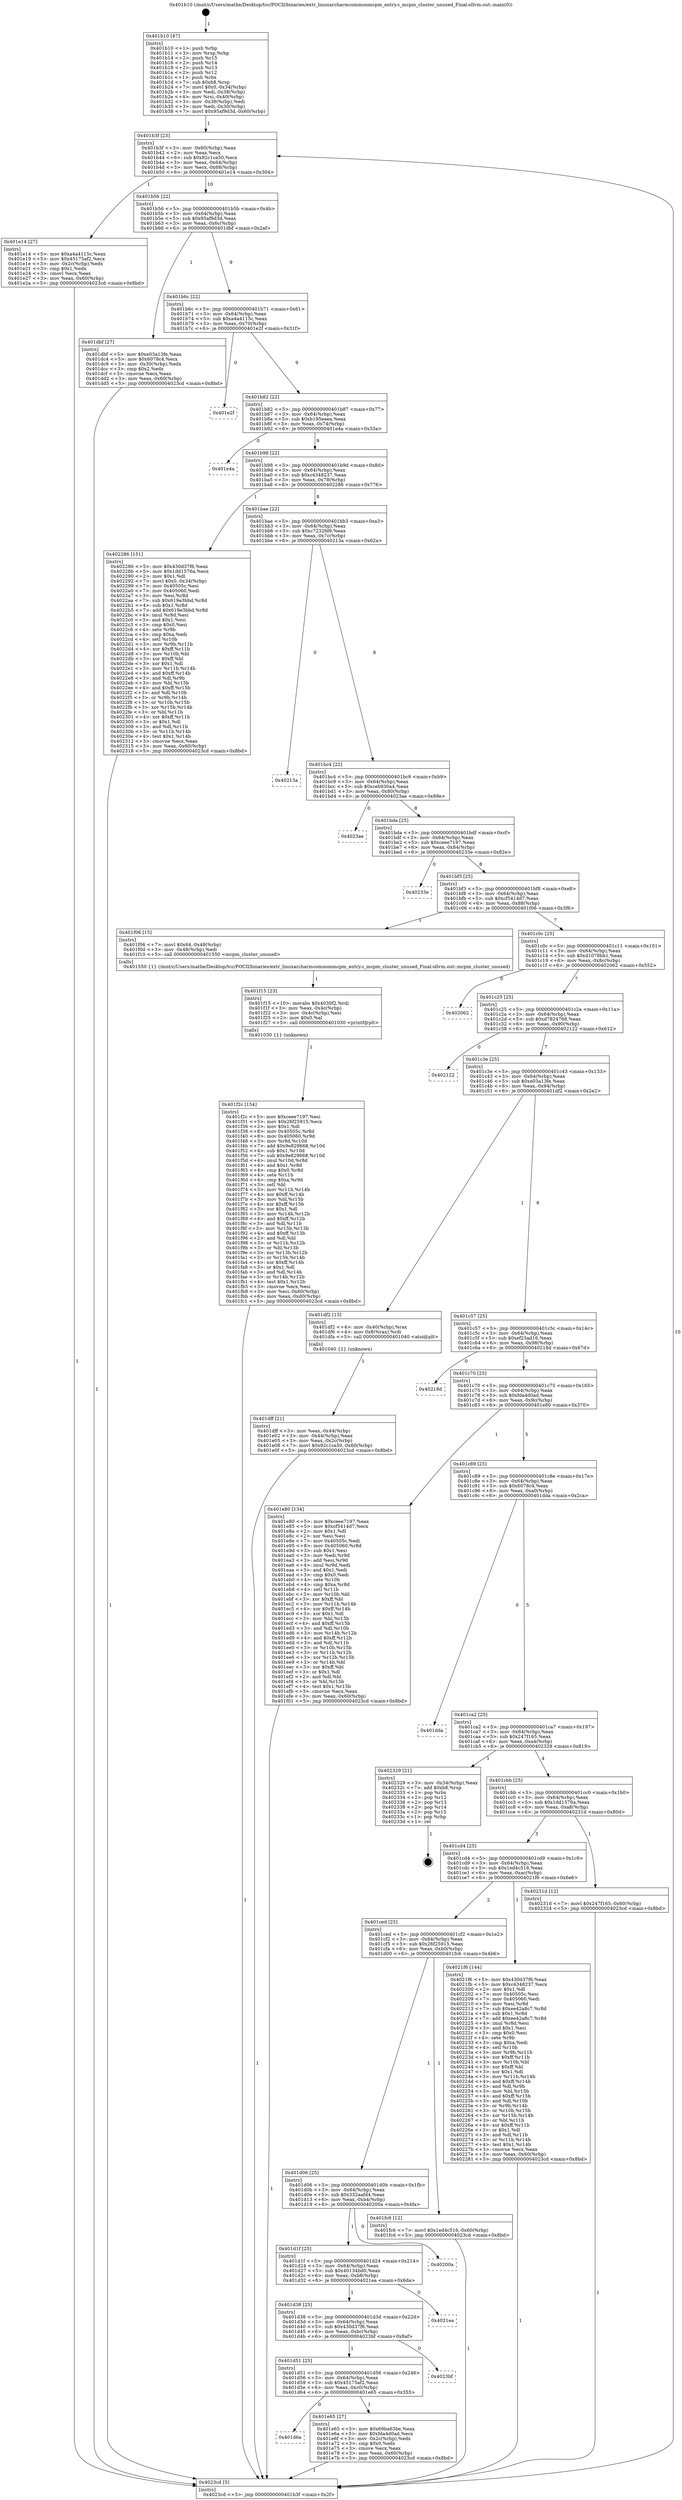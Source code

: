 digraph "0x401b10" {
  label = "0x401b10 (/mnt/c/Users/mathe/Desktop/tcc/POCII/binaries/extr_linuxarcharmcommonmcpm_entry.c_mcpm_cluster_unused_Final-ollvm.out::main(0))"
  labelloc = "t"
  node[shape=record]

  Entry [label="",width=0.3,height=0.3,shape=circle,fillcolor=black,style=filled]
  "0x401b3f" [label="{
     0x401b3f [23]\l
     | [instrs]\l
     &nbsp;&nbsp;0x401b3f \<+3\>: mov -0x60(%rbp),%eax\l
     &nbsp;&nbsp;0x401b42 \<+2\>: mov %eax,%ecx\l
     &nbsp;&nbsp;0x401b44 \<+6\>: sub $0x92c1ca50,%ecx\l
     &nbsp;&nbsp;0x401b4a \<+3\>: mov %eax,-0x64(%rbp)\l
     &nbsp;&nbsp;0x401b4d \<+3\>: mov %ecx,-0x68(%rbp)\l
     &nbsp;&nbsp;0x401b50 \<+6\>: je 0000000000401e14 \<main+0x304\>\l
  }"]
  "0x401e14" [label="{
     0x401e14 [27]\l
     | [instrs]\l
     &nbsp;&nbsp;0x401e14 \<+5\>: mov $0xa4a4115c,%eax\l
     &nbsp;&nbsp;0x401e19 \<+5\>: mov $0x45175af2,%ecx\l
     &nbsp;&nbsp;0x401e1e \<+3\>: mov -0x2c(%rbp),%edx\l
     &nbsp;&nbsp;0x401e21 \<+3\>: cmp $0x1,%edx\l
     &nbsp;&nbsp;0x401e24 \<+3\>: cmovl %ecx,%eax\l
     &nbsp;&nbsp;0x401e27 \<+3\>: mov %eax,-0x60(%rbp)\l
     &nbsp;&nbsp;0x401e2a \<+5\>: jmp 00000000004023cd \<main+0x8bd\>\l
  }"]
  "0x401b56" [label="{
     0x401b56 [22]\l
     | [instrs]\l
     &nbsp;&nbsp;0x401b56 \<+5\>: jmp 0000000000401b5b \<main+0x4b\>\l
     &nbsp;&nbsp;0x401b5b \<+3\>: mov -0x64(%rbp),%eax\l
     &nbsp;&nbsp;0x401b5e \<+5\>: sub $0x95af9d3d,%eax\l
     &nbsp;&nbsp;0x401b63 \<+3\>: mov %eax,-0x6c(%rbp)\l
     &nbsp;&nbsp;0x401b66 \<+6\>: je 0000000000401dbf \<main+0x2af\>\l
  }"]
  Exit [label="",width=0.3,height=0.3,shape=circle,fillcolor=black,style=filled,peripheries=2]
  "0x401dbf" [label="{
     0x401dbf [27]\l
     | [instrs]\l
     &nbsp;&nbsp;0x401dbf \<+5\>: mov $0xe03a13fe,%eax\l
     &nbsp;&nbsp;0x401dc4 \<+5\>: mov $0x6078c4,%ecx\l
     &nbsp;&nbsp;0x401dc9 \<+3\>: mov -0x30(%rbp),%edx\l
     &nbsp;&nbsp;0x401dcc \<+3\>: cmp $0x2,%edx\l
     &nbsp;&nbsp;0x401dcf \<+3\>: cmovne %ecx,%eax\l
     &nbsp;&nbsp;0x401dd2 \<+3\>: mov %eax,-0x60(%rbp)\l
     &nbsp;&nbsp;0x401dd5 \<+5\>: jmp 00000000004023cd \<main+0x8bd\>\l
  }"]
  "0x401b6c" [label="{
     0x401b6c [22]\l
     | [instrs]\l
     &nbsp;&nbsp;0x401b6c \<+5\>: jmp 0000000000401b71 \<main+0x61\>\l
     &nbsp;&nbsp;0x401b71 \<+3\>: mov -0x64(%rbp),%eax\l
     &nbsp;&nbsp;0x401b74 \<+5\>: sub $0xa4a4115c,%eax\l
     &nbsp;&nbsp;0x401b79 \<+3\>: mov %eax,-0x70(%rbp)\l
     &nbsp;&nbsp;0x401b7c \<+6\>: je 0000000000401e2f \<main+0x31f\>\l
  }"]
  "0x4023cd" [label="{
     0x4023cd [5]\l
     | [instrs]\l
     &nbsp;&nbsp;0x4023cd \<+5\>: jmp 0000000000401b3f \<main+0x2f\>\l
  }"]
  "0x401b10" [label="{
     0x401b10 [47]\l
     | [instrs]\l
     &nbsp;&nbsp;0x401b10 \<+1\>: push %rbp\l
     &nbsp;&nbsp;0x401b11 \<+3\>: mov %rsp,%rbp\l
     &nbsp;&nbsp;0x401b14 \<+2\>: push %r15\l
     &nbsp;&nbsp;0x401b16 \<+2\>: push %r14\l
     &nbsp;&nbsp;0x401b18 \<+2\>: push %r13\l
     &nbsp;&nbsp;0x401b1a \<+2\>: push %r12\l
     &nbsp;&nbsp;0x401b1c \<+1\>: push %rbx\l
     &nbsp;&nbsp;0x401b1d \<+7\>: sub $0xb8,%rsp\l
     &nbsp;&nbsp;0x401b24 \<+7\>: movl $0x0,-0x34(%rbp)\l
     &nbsp;&nbsp;0x401b2b \<+3\>: mov %edi,-0x38(%rbp)\l
     &nbsp;&nbsp;0x401b2e \<+4\>: mov %rsi,-0x40(%rbp)\l
     &nbsp;&nbsp;0x401b32 \<+3\>: mov -0x38(%rbp),%edi\l
     &nbsp;&nbsp;0x401b35 \<+3\>: mov %edi,-0x30(%rbp)\l
     &nbsp;&nbsp;0x401b38 \<+7\>: movl $0x95af9d3d,-0x60(%rbp)\l
  }"]
  "0x401f2c" [label="{
     0x401f2c [154]\l
     | [instrs]\l
     &nbsp;&nbsp;0x401f2c \<+5\>: mov $0xceee7197,%esi\l
     &nbsp;&nbsp;0x401f31 \<+5\>: mov $0x26f25915,%ecx\l
     &nbsp;&nbsp;0x401f36 \<+2\>: mov $0x1,%dl\l
     &nbsp;&nbsp;0x401f38 \<+8\>: mov 0x40505c,%r8d\l
     &nbsp;&nbsp;0x401f40 \<+8\>: mov 0x405060,%r9d\l
     &nbsp;&nbsp;0x401f48 \<+3\>: mov %r8d,%r10d\l
     &nbsp;&nbsp;0x401f4b \<+7\>: add $0x9e829668,%r10d\l
     &nbsp;&nbsp;0x401f52 \<+4\>: sub $0x1,%r10d\l
     &nbsp;&nbsp;0x401f56 \<+7\>: sub $0x9e829668,%r10d\l
     &nbsp;&nbsp;0x401f5d \<+4\>: imul %r10d,%r8d\l
     &nbsp;&nbsp;0x401f61 \<+4\>: and $0x1,%r8d\l
     &nbsp;&nbsp;0x401f65 \<+4\>: cmp $0x0,%r8d\l
     &nbsp;&nbsp;0x401f69 \<+4\>: sete %r11b\l
     &nbsp;&nbsp;0x401f6d \<+4\>: cmp $0xa,%r9d\l
     &nbsp;&nbsp;0x401f71 \<+3\>: setl %bl\l
     &nbsp;&nbsp;0x401f74 \<+3\>: mov %r11b,%r14b\l
     &nbsp;&nbsp;0x401f77 \<+4\>: xor $0xff,%r14b\l
     &nbsp;&nbsp;0x401f7b \<+3\>: mov %bl,%r15b\l
     &nbsp;&nbsp;0x401f7e \<+4\>: xor $0xff,%r15b\l
     &nbsp;&nbsp;0x401f82 \<+3\>: xor $0x1,%dl\l
     &nbsp;&nbsp;0x401f85 \<+3\>: mov %r14b,%r12b\l
     &nbsp;&nbsp;0x401f88 \<+4\>: and $0xff,%r12b\l
     &nbsp;&nbsp;0x401f8c \<+3\>: and %dl,%r11b\l
     &nbsp;&nbsp;0x401f8f \<+3\>: mov %r15b,%r13b\l
     &nbsp;&nbsp;0x401f92 \<+4\>: and $0xff,%r13b\l
     &nbsp;&nbsp;0x401f96 \<+2\>: and %dl,%bl\l
     &nbsp;&nbsp;0x401f98 \<+3\>: or %r11b,%r12b\l
     &nbsp;&nbsp;0x401f9b \<+3\>: or %bl,%r13b\l
     &nbsp;&nbsp;0x401f9e \<+3\>: xor %r13b,%r12b\l
     &nbsp;&nbsp;0x401fa1 \<+3\>: or %r15b,%r14b\l
     &nbsp;&nbsp;0x401fa4 \<+4\>: xor $0xff,%r14b\l
     &nbsp;&nbsp;0x401fa8 \<+3\>: or $0x1,%dl\l
     &nbsp;&nbsp;0x401fab \<+3\>: and %dl,%r14b\l
     &nbsp;&nbsp;0x401fae \<+3\>: or %r14b,%r12b\l
     &nbsp;&nbsp;0x401fb1 \<+4\>: test $0x1,%r12b\l
     &nbsp;&nbsp;0x401fb5 \<+3\>: cmovne %ecx,%esi\l
     &nbsp;&nbsp;0x401fb8 \<+3\>: mov %esi,-0x60(%rbp)\l
     &nbsp;&nbsp;0x401fbb \<+6\>: mov %eax,-0xd0(%rbp)\l
     &nbsp;&nbsp;0x401fc1 \<+5\>: jmp 00000000004023cd \<main+0x8bd\>\l
  }"]
  "0x401e2f" [label="{
     0x401e2f\l
  }", style=dashed]
  "0x401b82" [label="{
     0x401b82 [22]\l
     | [instrs]\l
     &nbsp;&nbsp;0x401b82 \<+5\>: jmp 0000000000401b87 \<main+0x77\>\l
     &nbsp;&nbsp;0x401b87 \<+3\>: mov -0x64(%rbp),%eax\l
     &nbsp;&nbsp;0x401b8a \<+5\>: sub $0xb195eaea,%eax\l
     &nbsp;&nbsp;0x401b8f \<+3\>: mov %eax,-0x74(%rbp)\l
     &nbsp;&nbsp;0x401b92 \<+6\>: je 0000000000401e4a \<main+0x33a\>\l
  }"]
  "0x401f15" [label="{
     0x401f15 [23]\l
     | [instrs]\l
     &nbsp;&nbsp;0x401f15 \<+10\>: movabs $0x4030f2,%rdi\l
     &nbsp;&nbsp;0x401f1f \<+3\>: mov %eax,-0x4c(%rbp)\l
     &nbsp;&nbsp;0x401f22 \<+3\>: mov -0x4c(%rbp),%esi\l
     &nbsp;&nbsp;0x401f25 \<+2\>: mov $0x0,%al\l
     &nbsp;&nbsp;0x401f27 \<+5\>: call 0000000000401030 \<printf@plt\>\l
     | [calls]\l
     &nbsp;&nbsp;0x401030 \{1\} (unknown)\l
  }"]
  "0x401e4a" [label="{
     0x401e4a\l
  }", style=dashed]
  "0x401b98" [label="{
     0x401b98 [22]\l
     | [instrs]\l
     &nbsp;&nbsp;0x401b98 \<+5\>: jmp 0000000000401b9d \<main+0x8d\>\l
     &nbsp;&nbsp;0x401b9d \<+3\>: mov -0x64(%rbp),%eax\l
     &nbsp;&nbsp;0x401ba0 \<+5\>: sub $0xc4348237,%eax\l
     &nbsp;&nbsp;0x401ba5 \<+3\>: mov %eax,-0x78(%rbp)\l
     &nbsp;&nbsp;0x401ba8 \<+6\>: je 0000000000402286 \<main+0x776\>\l
  }"]
  "0x401d6a" [label="{
     0x401d6a\l
  }", style=dashed]
  "0x402286" [label="{
     0x402286 [151]\l
     | [instrs]\l
     &nbsp;&nbsp;0x402286 \<+5\>: mov $0x430d37f6,%eax\l
     &nbsp;&nbsp;0x40228b \<+5\>: mov $0x1dd1576a,%ecx\l
     &nbsp;&nbsp;0x402290 \<+2\>: mov $0x1,%dl\l
     &nbsp;&nbsp;0x402292 \<+7\>: movl $0x0,-0x34(%rbp)\l
     &nbsp;&nbsp;0x402299 \<+7\>: mov 0x40505c,%esi\l
     &nbsp;&nbsp;0x4022a0 \<+7\>: mov 0x405060,%edi\l
     &nbsp;&nbsp;0x4022a7 \<+3\>: mov %esi,%r8d\l
     &nbsp;&nbsp;0x4022aa \<+7\>: sub $0x619e3bbd,%r8d\l
     &nbsp;&nbsp;0x4022b1 \<+4\>: sub $0x1,%r8d\l
     &nbsp;&nbsp;0x4022b5 \<+7\>: add $0x619e3bbd,%r8d\l
     &nbsp;&nbsp;0x4022bc \<+4\>: imul %r8d,%esi\l
     &nbsp;&nbsp;0x4022c0 \<+3\>: and $0x1,%esi\l
     &nbsp;&nbsp;0x4022c3 \<+3\>: cmp $0x0,%esi\l
     &nbsp;&nbsp;0x4022c6 \<+4\>: sete %r9b\l
     &nbsp;&nbsp;0x4022ca \<+3\>: cmp $0xa,%edi\l
     &nbsp;&nbsp;0x4022cd \<+4\>: setl %r10b\l
     &nbsp;&nbsp;0x4022d1 \<+3\>: mov %r9b,%r11b\l
     &nbsp;&nbsp;0x4022d4 \<+4\>: xor $0xff,%r11b\l
     &nbsp;&nbsp;0x4022d8 \<+3\>: mov %r10b,%bl\l
     &nbsp;&nbsp;0x4022db \<+3\>: xor $0xff,%bl\l
     &nbsp;&nbsp;0x4022de \<+3\>: xor $0x1,%dl\l
     &nbsp;&nbsp;0x4022e1 \<+3\>: mov %r11b,%r14b\l
     &nbsp;&nbsp;0x4022e4 \<+4\>: and $0xff,%r14b\l
     &nbsp;&nbsp;0x4022e8 \<+3\>: and %dl,%r9b\l
     &nbsp;&nbsp;0x4022eb \<+3\>: mov %bl,%r15b\l
     &nbsp;&nbsp;0x4022ee \<+4\>: and $0xff,%r15b\l
     &nbsp;&nbsp;0x4022f2 \<+3\>: and %dl,%r10b\l
     &nbsp;&nbsp;0x4022f5 \<+3\>: or %r9b,%r14b\l
     &nbsp;&nbsp;0x4022f8 \<+3\>: or %r10b,%r15b\l
     &nbsp;&nbsp;0x4022fb \<+3\>: xor %r15b,%r14b\l
     &nbsp;&nbsp;0x4022fe \<+3\>: or %bl,%r11b\l
     &nbsp;&nbsp;0x402301 \<+4\>: xor $0xff,%r11b\l
     &nbsp;&nbsp;0x402305 \<+3\>: or $0x1,%dl\l
     &nbsp;&nbsp;0x402308 \<+3\>: and %dl,%r11b\l
     &nbsp;&nbsp;0x40230b \<+3\>: or %r11b,%r14b\l
     &nbsp;&nbsp;0x40230e \<+4\>: test $0x1,%r14b\l
     &nbsp;&nbsp;0x402312 \<+3\>: cmovne %ecx,%eax\l
     &nbsp;&nbsp;0x402315 \<+3\>: mov %eax,-0x60(%rbp)\l
     &nbsp;&nbsp;0x402318 \<+5\>: jmp 00000000004023cd \<main+0x8bd\>\l
  }"]
  "0x401bae" [label="{
     0x401bae [22]\l
     | [instrs]\l
     &nbsp;&nbsp;0x401bae \<+5\>: jmp 0000000000401bb3 \<main+0xa3\>\l
     &nbsp;&nbsp;0x401bb3 \<+3\>: mov -0x64(%rbp),%eax\l
     &nbsp;&nbsp;0x401bb6 \<+5\>: sub $0xc7232fd9,%eax\l
     &nbsp;&nbsp;0x401bbb \<+3\>: mov %eax,-0x7c(%rbp)\l
     &nbsp;&nbsp;0x401bbe \<+6\>: je 000000000040213a \<main+0x62a\>\l
  }"]
  "0x401e65" [label="{
     0x401e65 [27]\l
     | [instrs]\l
     &nbsp;&nbsp;0x401e65 \<+5\>: mov $0x69ba63be,%eax\l
     &nbsp;&nbsp;0x401e6a \<+5\>: mov $0xfda4d0ad,%ecx\l
     &nbsp;&nbsp;0x401e6f \<+3\>: mov -0x2c(%rbp),%edx\l
     &nbsp;&nbsp;0x401e72 \<+3\>: cmp $0x0,%edx\l
     &nbsp;&nbsp;0x401e75 \<+3\>: cmove %ecx,%eax\l
     &nbsp;&nbsp;0x401e78 \<+3\>: mov %eax,-0x60(%rbp)\l
     &nbsp;&nbsp;0x401e7b \<+5\>: jmp 00000000004023cd \<main+0x8bd\>\l
  }"]
  "0x40213a" [label="{
     0x40213a\l
  }", style=dashed]
  "0x401bc4" [label="{
     0x401bc4 [22]\l
     | [instrs]\l
     &nbsp;&nbsp;0x401bc4 \<+5\>: jmp 0000000000401bc9 \<main+0xb9\>\l
     &nbsp;&nbsp;0x401bc9 \<+3\>: mov -0x64(%rbp),%eax\l
     &nbsp;&nbsp;0x401bcc \<+5\>: sub $0xceb930a4,%eax\l
     &nbsp;&nbsp;0x401bd1 \<+3\>: mov %eax,-0x80(%rbp)\l
     &nbsp;&nbsp;0x401bd4 \<+6\>: je 00000000004023ae \<main+0x89e\>\l
  }"]
  "0x401d51" [label="{
     0x401d51 [25]\l
     | [instrs]\l
     &nbsp;&nbsp;0x401d51 \<+5\>: jmp 0000000000401d56 \<main+0x246\>\l
     &nbsp;&nbsp;0x401d56 \<+3\>: mov -0x64(%rbp),%eax\l
     &nbsp;&nbsp;0x401d59 \<+5\>: sub $0x45175af2,%eax\l
     &nbsp;&nbsp;0x401d5e \<+6\>: mov %eax,-0xc0(%rbp)\l
     &nbsp;&nbsp;0x401d64 \<+6\>: je 0000000000401e65 \<main+0x355\>\l
  }"]
  "0x4023ae" [label="{
     0x4023ae\l
  }", style=dashed]
  "0x401bda" [label="{
     0x401bda [25]\l
     | [instrs]\l
     &nbsp;&nbsp;0x401bda \<+5\>: jmp 0000000000401bdf \<main+0xcf\>\l
     &nbsp;&nbsp;0x401bdf \<+3\>: mov -0x64(%rbp),%eax\l
     &nbsp;&nbsp;0x401be2 \<+5\>: sub $0xceee7197,%eax\l
     &nbsp;&nbsp;0x401be7 \<+6\>: mov %eax,-0x84(%rbp)\l
     &nbsp;&nbsp;0x401bed \<+6\>: je 000000000040233e \<main+0x82e\>\l
  }"]
  "0x4023bf" [label="{
     0x4023bf\l
  }", style=dashed]
  "0x40233e" [label="{
     0x40233e\l
  }", style=dashed]
  "0x401bf3" [label="{
     0x401bf3 [25]\l
     | [instrs]\l
     &nbsp;&nbsp;0x401bf3 \<+5\>: jmp 0000000000401bf8 \<main+0xe8\>\l
     &nbsp;&nbsp;0x401bf8 \<+3\>: mov -0x64(%rbp),%eax\l
     &nbsp;&nbsp;0x401bfb \<+5\>: sub $0xcf5414d7,%eax\l
     &nbsp;&nbsp;0x401c00 \<+6\>: mov %eax,-0x88(%rbp)\l
     &nbsp;&nbsp;0x401c06 \<+6\>: je 0000000000401f06 \<main+0x3f6\>\l
  }"]
  "0x401d38" [label="{
     0x401d38 [25]\l
     | [instrs]\l
     &nbsp;&nbsp;0x401d38 \<+5\>: jmp 0000000000401d3d \<main+0x22d\>\l
     &nbsp;&nbsp;0x401d3d \<+3\>: mov -0x64(%rbp),%eax\l
     &nbsp;&nbsp;0x401d40 \<+5\>: sub $0x430d37f6,%eax\l
     &nbsp;&nbsp;0x401d45 \<+6\>: mov %eax,-0xbc(%rbp)\l
     &nbsp;&nbsp;0x401d4b \<+6\>: je 00000000004023bf \<main+0x8af\>\l
  }"]
  "0x401f06" [label="{
     0x401f06 [15]\l
     | [instrs]\l
     &nbsp;&nbsp;0x401f06 \<+7\>: movl $0x64,-0x48(%rbp)\l
     &nbsp;&nbsp;0x401f0d \<+3\>: mov -0x48(%rbp),%edi\l
     &nbsp;&nbsp;0x401f10 \<+5\>: call 0000000000401550 \<mcpm_cluster_unused\>\l
     | [calls]\l
     &nbsp;&nbsp;0x401550 \{1\} (/mnt/c/Users/mathe/Desktop/tcc/POCII/binaries/extr_linuxarcharmcommonmcpm_entry.c_mcpm_cluster_unused_Final-ollvm.out::mcpm_cluster_unused)\l
  }"]
  "0x401c0c" [label="{
     0x401c0c [25]\l
     | [instrs]\l
     &nbsp;&nbsp;0x401c0c \<+5\>: jmp 0000000000401c11 \<main+0x101\>\l
     &nbsp;&nbsp;0x401c11 \<+3\>: mov -0x64(%rbp),%eax\l
     &nbsp;&nbsp;0x401c14 \<+5\>: sub $0xd1078bb1,%eax\l
     &nbsp;&nbsp;0x401c19 \<+6\>: mov %eax,-0x8c(%rbp)\l
     &nbsp;&nbsp;0x401c1f \<+6\>: je 0000000000402062 \<main+0x552\>\l
  }"]
  "0x4021ea" [label="{
     0x4021ea\l
  }", style=dashed]
  "0x402062" [label="{
     0x402062\l
  }", style=dashed]
  "0x401c25" [label="{
     0x401c25 [25]\l
     | [instrs]\l
     &nbsp;&nbsp;0x401c25 \<+5\>: jmp 0000000000401c2a \<main+0x11a\>\l
     &nbsp;&nbsp;0x401c2a \<+3\>: mov -0x64(%rbp),%eax\l
     &nbsp;&nbsp;0x401c2d \<+5\>: sub $0xd7824768,%eax\l
     &nbsp;&nbsp;0x401c32 \<+6\>: mov %eax,-0x90(%rbp)\l
     &nbsp;&nbsp;0x401c38 \<+6\>: je 0000000000402122 \<main+0x612\>\l
  }"]
  "0x401d1f" [label="{
     0x401d1f [25]\l
     | [instrs]\l
     &nbsp;&nbsp;0x401d1f \<+5\>: jmp 0000000000401d24 \<main+0x214\>\l
     &nbsp;&nbsp;0x401d24 \<+3\>: mov -0x64(%rbp),%eax\l
     &nbsp;&nbsp;0x401d27 \<+5\>: sub $0x40134bd0,%eax\l
     &nbsp;&nbsp;0x401d2c \<+6\>: mov %eax,-0xb8(%rbp)\l
     &nbsp;&nbsp;0x401d32 \<+6\>: je 00000000004021ea \<main+0x6da\>\l
  }"]
  "0x402122" [label="{
     0x402122\l
  }", style=dashed]
  "0x401c3e" [label="{
     0x401c3e [25]\l
     | [instrs]\l
     &nbsp;&nbsp;0x401c3e \<+5\>: jmp 0000000000401c43 \<main+0x133\>\l
     &nbsp;&nbsp;0x401c43 \<+3\>: mov -0x64(%rbp),%eax\l
     &nbsp;&nbsp;0x401c46 \<+5\>: sub $0xe03a13fe,%eax\l
     &nbsp;&nbsp;0x401c4b \<+6\>: mov %eax,-0x94(%rbp)\l
     &nbsp;&nbsp;0x401c51 \<+6\>: je 0000000000401df2 \<main+0x2e2\>\l
  }"]
  "0x40200a" [label="{
     0x40200a\l
  }", style=dashed]
  "0x401df2" [label="{
     0x401df2 [13]\l
     | [instrs]\l
     &nbsp;&nbsp;0x401df2 \<+4\>: mov -0x40(%rbp),%rax\l
     &nbsp;&nbsp;0x401df6 \<+4\>: mov 0x8(%rax),%rdi\l
     &nbsp;&nbsp;0x401dfa \<+5\>: call 0000000000401040 \<atoi@plt\>\l
     | [calls]\l
     &nbsp;&nbsp;0x401040 \{1\} (unknown)\l
  }"]
  "0x401c57" [label="{
     0x401c57 [25]\l
     | [instrs]\l
     &nbsp;&nbsp;0x401c57 \<+5\>: jmp 0000000000401c5c \<main+0x14c\>\l
     &nbsp;&nbsp;0x401c5c \<+3\>: mov -0x64(%rbp),%eax\l
     &nbsp;&nbsp;0x401c5f \<+5\>: sub $0xef23ad16,%eax\l
     &nbsp;&nbsp;0x401c64 \<+6\>: mov %eax,-0x98(%rbp)\l
     &nbsp;&nbsp;0x401c6a \<+6\>: je 000000000040218d \<main+0x67d\>\l
  }"]
  "0x401dff" [label="{
     0x401dff [21]\l
     | [instrs]\l
     &nbsp;&nbsp;0x401dff \<+3\>: mov %eax,-0x44(%rbp)\l
     &nbsp;&nbsp;0x401e02 \<+3\>: mov -0x44(%rbp),%eax\l
     &nbsp;&nbsp;0x401e05 \<+3\>: mov %eax,-0x2c(%rbp)\l
     &nbsp;&nbsp;0x401e08 \<+7\>: movl $0x92c1ca50,-0x60(%rbp)\l
     &nbsp;&nbsp;0x401e0f \<+5\>: jmp 00000000004023cd \<main+0x8bd\>\l
  }"]
  "0x401d06" [label="{
     0x401d06 [25]\l
     | [instrs]\l
     &nbsp;&nbsp;0x401d06 \<+5\>: jmp 0000000000401d0b \<main+0x1fb\>\l
     &nbsp;&nbsp;0x401d0b \<+3\>: mov -0x64(%rbp),%eax\l
     &nbsp;&nbsp;0x401d0e \<+5\>: sub $0x332aafd4,%eax\l
     &nbsp;&nbsp;0x401d13 \<+6\>: mov %eax,-0xb4(%rbp)\l
     &nbsp;&nbsp;0x401d19 \<+6\>: je 000000000040200a \<main+0x4fa\>\l
  }"]
  "0x40218d" [label="{
     0x40218d\l
  }", style=dashed]
  "0x401c70" [label="{
     0x401c70 [25]\l
     | [instrs]\l
     &nbsp;&nbsp;0x401c70 \<+5\>: jmp 0000000000401c75 \<main+0x165\>\l
     &nbsp;&nbsp;0x401c75 \<+3\>: mov -0x64(%rbp),%eax\l
     &nbsp;&nbsp;0x401c78 \<+5\>: sub $0xfda4d0ad,%eax\l
     &nbsp;&nbsp;0x401c7d \<+6\>: mov %eax,-0x9c(%rbp)\l
     &nbsp;&nbsp;0x401c83 \<+6\>: je 0000000000401e80 \<main+0x370\>\l
  }"]
  "0x401fc6" [label="{
     0x401fc6 [12]\l
     | [instrs]\l
     &nbsp;&nbsp;0x401fc6 \<+7\>: movl $0x1ed4c516,-0x60(%rbp)\l
     &nbsp;&nbsp;0x401fcd \<+5\>: jmp 00000000004023cd \<main+0x8bd\>\l
  }"]
  "0x401e80" [label="{
     0x401e80 [134]\l
     | [instrs]\l
     &nbsp;&nbsp;0x401e80 \<+5\>: mov $0xceee7197,%eax\l
     &nbsp;&nbsp;0x401e85 \<+5\>: mov $0xcf5414d7,%ecx\l
     &nbsp;&nbsp;0x401e8a \<+2\>: mov $0x1,%dl\l
     &nbsp;&nbsp;0x401e8c \<+2\>: xor %esi,%esi\l
     &nbsp;&nbsp;0x401e8e \<+7\>: mov 0x40505c,%edi\l
     &nbsp;&nbsp;0x401e95 \<+8\>: mov 0x405060,%r8d\l
     &nbsp;&nbsp;0x401e9d \<+3\>: sub $0x1,%esi\l
     &nbsp;&nbsp;0x401ea0 \<+3\>: mov %edi,%r9d\l
     &nbsp;&nbsp;0x401ea3 \<+3\>: add %esi,%r9d\l
     &nbsp;&nbsp;0x401ea6 \<+4\>: imul %r9d,%edi\l
     &nbsp;&nbsp;0x401eaa \<+3\>: and $0x1,%edi\l
     &nbsp;&nbsp;0x401ead \<+3\>: cmp $0x0,%edi\l
     &nbsp;&nbsp;0x401eb0 \<+4\>: sete %r10b\l
     &nbsp;&nbsp;0x401eb4 \<+4\>: cmp $0xa,%r8d\l
     &nbsp;&nbsp;0x401eb8 \<+4\>: setl %r11b\l
     &nbsp;&nbsp;0x401ebc \<+3\>: mov %r10b,%bl\l
     &nbsp;&nbsp;0x401ebf \<+3\>: xor $0xff,%bl\l
     &nbsp;&nbsp;0x401ec2 \<+3\>: mov %r11b,%r14b\l
     &nbsp;&nbsp;0x401ec5 \<+4\>: xor $0xff,%r14b\l
     &nbsp;&nbsp;0x401ec9 \<+3\>: xor $0x1,%dl\l
     &nbsp;&nbsp;0x401ecc \<+3\>: mov %bl,%r15b\l
     &nbsp;&nbsp;0x401ecf \<+4\>: and $0xff,%r15b\l
     &nbsp;&nbsp;0x401ed3 \<+3\>: and %dl,%r10b\l
     &nbsp;&nbsp;0x401ed6 \<+3\>: mov %r14b,%r12b\l
     &nbsp;&nbsp;0x401ed9 \<+4\>: and $0xff,%r12b\l
     &nbsp;&nbsp;0x401edd \<+3\>: and %dl,%r11b\l
     &nbsp;&nbsp;0x401ee0 \<+3\>: or %r10b,%r15b\l
     &nbsp;&nbsp;0x401ee3 \<+3\>: or %r11b,%r12b\l
     &nbsp;&nbsp;0x401ee6 \<+3\>: xor %r12b,%r15b\l
     &nbsp;&nbsp;0x401ee9 \<+3\>: or %r14b,%bl\l
     &nbsp;&nbsp;0x401eec \<+3\>: xor $0xff,%bl\l
     &nbsp;&nbsp;0x401eef \<+3\>: or $0x1,%dl\l
     &nbsp;&nbsp;0x401ef2 \<+2\>: and %dl,%bl\l
     &nbsp;&nbsp;0x401ef4 \<+3\>: or %bl,%r15b\l
     &nbsp;&nbsp;0x401ef7 \<+4\>: test $0x1,%r15b\l
     &nbsp;&nbsp;0x401efb \<+3\>: cmovne %ecx,%eax\l
     &nbsp;&nbsp;0x401efe \<+3\>: mov %eax,-0x60(%rbp)\l
     &nbsp;&nbsp;0x401f01 \<+5\>: jmp 00000000004023cd \<main+0x8bd\>\l
  }"]
  "0x401c89" [label="{
     0x401c89 [25]\l
     | [instrs]\l
     &nbsp;&nbsp;0x401c89 \<+5\>: jmp 0000000000401c8e \<main+0x17e\>\l
     &nbsp;&nbsp;0x401c8e \<+3\>: mov -0x64(%rbp),%eax\l
     &nbsp;&nbsp;0x401c91 \<+5\>: sub $0x6078c4,%eax\l
     &nbsp;&nbsp;0x401c96 \<+6\>: mov %eax,-0xa0(%rbp)\l
     &nbsp;&nbsp;0x401c9c \<+6\>: je 0000000000401dda \<main+0x2ca\>\l
  }"]
  "0x401ced" [label="{
     0x401ced [25]\l
     | [instrs]\l
     &nbsp;&nbsp;0x401ced \<+5\>: jmp 0000000000401cf2 \<main+0x1e2\>\l
     &nbsp;&nbsp;0x401cf2 \<+3\>: mov -0x64(%rbp),%eax\l
     &nbsp;&nbsp;0x401cf5 \<+5\>: sub $0x26f25915,%eax\l
     &nbsp;&nbsp;0x401cfa \<+6\>: mov %eax,-0xb0(%rbp)\l
     &nbsp;&nbsp;0x401d00 \<+6\>: je 0000000000401fc6 \<main+0x4b6\>\l
  }"]
  "0x401dda" [label="{
     0x401dda\l
  }", style=dashed]
  "0x401ca2" [label="{
     0x401ca2 [25]\l
     | [instrs]\l
     &nbsp;&nbsp;0x401ca2 \<+5\>: jmp 0000000000401ca7 \<main+0x197\>\l
     &nbsp;&nbsp;0x401ca7 \<+3\>: mov -0x64(%rbp),%eax\l
     &nbsp;&nbsp;0x401caa \<+5\>: sub $0x247f165,%eax\l
     &nbsp;&nbsp;0x401caf \<+6\>: mov %eax,-0xa4(%rbp)\l
     &nbsp;&nbsp;0x401cb5 \<+6\>: je 0000000000402329 \<main+0x819\>\l
  }"]
  "0x4021f6" [label="{
     0x4021f6 [144]\l
     | [instrs]\l
     &nbsp;&nbsp;0x4021f6 \<+5\>: mov $0x430d37f6,%eax\l
     &nbsp;&nbsp;0x4021fb \<+5\>: mov $0xc4348237,%ecx\l
     &nbsp;&nbsp;0x402200 \<+2\>: mov $0x1,%dl\l
     &nbsp;&nbsp;0x402202 \<+7\>: mov 0x40505c,%esi\l
     &nbsp;&nbsp;0x402209 \<+7\>: mov 0x405060,%edi\l
     &nbsp;&nbsp;0x402210 \<+3\>: mov %esi,%r8d\l
     &nbsp;&nbsp;0x402213 \<+7\>: sub $0xee42a8c7,%r8d\l
     &nbsp;&nbsp;0x40221a \<+4\>: sub $0x1,%r8d\l
     &nbsp;&nbsp;0x40221e \<+7\>: add $0xee42a8c7,%r8d\l
     &nbsp;&nbsp;0x402225 \<+4\>: imul %r8d,%esi\l
     &nbsp;&nbsp;0x402229 \<+3\>: and $0x1,%esi\l
     &nbsp;&nbsp;0x40222c \<+3\>: cmp $0x0,%esi\l
     &nbsp;&nbsp;0x40222f \<+4\>: sete %r9b\l
     &nbsp;&nbsp;0x402233 \<+3\>: cmp $0xa,%edi\l
     &nbsp;&nbsp;0x402236 \<+4\>: setl %r10b\l
     &nbsp;&nbsp;0x40223a \<+3\>: mov %r9b,%r11b\l
     &nbsp;&nbsp;0x40223d \<+4\>: xor $0xff,%r11b\l
     &nbsp;&nbsp;0x402241 \<+3\>: mov %r10b,%bl\l
     &nbsp;&nbsp;0x402244 \<+3\>: xor $0xff,%bl\l
     &nbsp;&nbsp;0x402247 \<+3\>: xor $0x1,%dl\l
     &nbsp;&nbsp;0x40224a \<+3\>: mov %r11b,%r14b\l
     &nbsp;&nbsp;0x40224d \<+4\>: and $0xff,%r14b\l
     &nbsp;&nbsp;0x402251 \<+3\>: and %dl,%r9b\l
     &nbsp;&nbsp;0x402254 \<+3\>: mov %bl,%r15b\l
     &nbsp;&nbsp;0x402257 \<+4\>: and $0xff,%r15b\l
     &nbsp;&nbsp;0x40225b \<+3\>: and %dl,%r10b\l
     &nbsp;&nbsp;0x40225e \<+3\>: or %r9b,%r14b\l
     &nbsp;&nbsp;0x402261 \<+3\>: or %r10b,%r15b\l
     &nbsp;&nbsp;0x402264 \<+3\>: xor %r15b,%r14b\l
     &nbsp;&nbsp;0x402267 \<+3\>: or %bl,%r11b\l
     &nbsp;&nbsp;0x40226a \<+4\>: xor $0xff,%r11b\l
     &nbsp;&nbsp;0x40226e \<+3\>: or $0x1,%dl\l
     &nbsp;&nbsp;0x402271 \<+3\>: and %dl,%r11b\l
     &nbsp;&nbsp;0x402274 \<+3\>: or %r11b,%r14b\l
     &nbsp;&nbsp;0x402277 \<+4\>: test $0x1,%r14b\l
     &nbsp;&nbsp;0x40227b \<+3\>: cmovne %ecx,%eax\l
     &nbsp;&nbsp;0x40227e \<+3\>: mov %eax,-0x60(%rbp)\l
     &nbsp;&nbsp;0x402281 \<+5\>: jmp 00000000004023cd \<main+0x8bd\>\l
  }"]
  "0x402329" [label="{
     0x402329 [21]\l
     | [instrs]\l
     &nbsp;&nbsp;0x402329 \<+3\>: mov -0x34(%rbp),%eax\l
     &nbsp;&nbsp;0x40232c \<+7\>: add $0xb8,%rsp\l
     &nbsp;&nbsp;0x402333 \<+1\>: pop %rbx\l
     &nbsp;&nbsp;0x402334 \<+2\>: pop %r12\l
     &nbsp;&nbsp;0x402336 \<+2\>: pop %r13\l
     &nbsp;&nbsp;0x402338 \<+2\>: pop %r14\l
     &nbsp;&nbsp;0x40233a \<+2\>: pop %r15\l
     &nbsp;&nbsp;0x40233c \<+1\>: pop %rbp\l
     &nbsp;&nbsp;0x40233d \<+1\>: ret\l
  }"]
  "0x401cbb" [label="{
     0x401cbb [25]\l
     | [instrs]\l
     &nbsp;&nbsp;0x401cbb \<+5\>: jmp 0000000000401cc0 \<main+0x1b0\>\l
     &nbsp;&nbsp;0x401cc0 \<+3\>: mov -0x64(%rbp),%eax\l
     &nbsp;&nbsp;0x401cc3 \<+5\>: sub $0x1dd1576a,%eax\l
     &nbsp;&nbsp;0x401cc8 \<+6\>: mov %eax,-0xa8(%rbp)\l
     &nbsp;&nbsp;0x401cce \<+6\>: je 000000000040231d \<main+0x80d\>\l
  }"]
  "0x401cd4" [label="{
     0x401cd4 [25]\l
     | [instrs]\l
     &nbsp;&nbsp;0x401cd4 \<+5\>: jmp 0000000000401cd9 \<main+0x1c9\>\l
     &nbsp;&nbsp;0x401cd9 \<+3\>: mov -0x64(%rbp),%eax\l
     &nbsp;&nbsp;0x401cdc \<+5\>: sub $0x1ed4c516,%eax\l
     &nbsp;&nbsp;0x401ce1 \<+6\>: mov %eax,-0xac(%rbp)\l
     &nbsp;&nbsp;0x401ce7 \<+6\>: je 00000000004021f6 \<main+0x6e6\>\l
  }"]
  "0x40231d" [label="{
     0x40231d [12]\l
     | [instrs]\l
     &nbsp;&nbsp;0x40231d \<+7\>: movl $0x247f165,-0x60(%rbp)\l
     &nbsp;&nbsp;0x402324 \<+5\>: jmp 00000000004023cd \<main+0x8bd\>\l
  }"]
  Entry -> "0x401b10" [label=" 1"]
  "0x401b3f" -> "0x401e14" [label=" 1"]
  "0x401b3f" -> "0x401b56" [label=" 10"]
  "0x402329" -> Exit [label=" 1"]
  "0x401b56" -> "0x401dbf" [label=" 1"]
  "0x401b56" -> "0x401b6c" [label=" 9"]
  "0x401dbf" -> "0x4023cd" [label=" 1"]
  "0x401b10" -> "0x401b3f" [label=" 1"]
  "0x4023cd" -> "0x401b3f" [label=" 10"]
  "0x40231d" -> "0x4023cd" [label=" 1"]
  "0x401b6c" -> "0x401e2f" [label=" 0"]
  "0x401b6c" -> "0x401b82" [label=" 9"]
  "0x402286" -> "0x4023cd" [label=" 1"]
  "0x401b82" -> "0x401e4a" [label=" 0"]
  "0x401b82" -> "0x401b98" [label=" 9"]
  "0x4021f6" -> "0x4023cd" [label=" 1"]
  "0x401b98" -> "0x402286" [label=" 1"]
  "0x401b98" -> "0x401bae" [label=" 8"]
  "0x401fc6" -> "0x4023cd" [label=" 1"]
  "0x401bae" -> "0x40213a" [label=" 0"]
  "0x401bae" -> "0x401bc4" [label=" 8"]
  "0x401f2c" -> "0x4023cd" [label=" 1"]
  "0x401bc4" -> "0x4023ae" [label=" 0"]
  "0x401bc4" -> "0x401bda" [label=" 8"]
  "0x401f06" -> "0x401f15" [label=" 1"]
  "0x401bda" -> "0x40233e" [label=" 0"]
  "0x401bda" -> "0x401bf3" [label=" 8"]
  "0x401e80" -> "0x4023cd" [label=" 1"]
  "0x401bf3" -> "0x401f06" [label=" 1"]
  "0x401bf3" -> "0x401c0c" [label=" 7"]
  "0x401d51" -> "0x401d6a" [label=" 0"]
  "0x401c0c" -> "0x402062" [label=" 0"]
  "0x401c0c" -> "0x401c25" [label=" 7"]
  "0x401d51" -> "0x401e65" [label=" 1"]
  "0x401c25" -> "0x402122" [label=" 0"]
  "0x401c25" -> "0x401c3e" [label=" 7"]
  "0x401d38" -> "0x401d51" [label=" 1"]
  "0x401c3e" -> "0x401df2" [label=" 1"]
  "0x401c3e" -> "0x401c57" [label=" 6"]
  "0x401df2" -> "0x401dff" [label=" 1"]
  "0x401dff" -> "0x4023cd" [label=" 1"]
  "0x401e14" -> "0x4023cd" [label=" 1"]
  "0x401d38" -> "0x4023bf" [label=" 0"]
  "0x401c57" -> "0x40218d" [label=" 0"]
  "0x401c57" -> "0x401c70" [label=" 6"]
  "0x401d1f" -> "0x401d38" [label=" 1"]
  "0x401c70" -> "0x401e80" [label=" 1"]
  "0x401c70" -> "0x401c89" [label=" 5"]
  "0x401d1f" -> "0x4021ea" [label=" 0"]
  "0x401c89" -> "0x401dda" [label=" 0"]
  "0x401c89" -> "0x401ca2" [label=" 5"]
  "0x401d06" -> "0x401d1f" [label=" 1"]
  "0x401ca2" -> "0x402329" [label=" 1"]
  "0x401ca2" -> "0x401cbb" [label=" 4"]
  "0x401d06" -> "0x40200a" [label=" 0"]
  "0x401cbb" -> "0x40231d" [label=" 1"]
  "0x401cbb" -> "0x401cd4" [label=" 3"]
  "0x401e65" -> "0x4023cd" [label=" 1"]
  "0x401cd4" -> "0x4021f6" [label=" 1"]
  "0x401cd4" -> "0x401ced" [label=" 2"]
  "0x401f15" -> "0x401f2c" [label=" 1"]
  "0x401ced" -> "0x401fc6" [label=" 1"]
  "0x401ced" -> "0x401d06" [label=" 1"]
}
